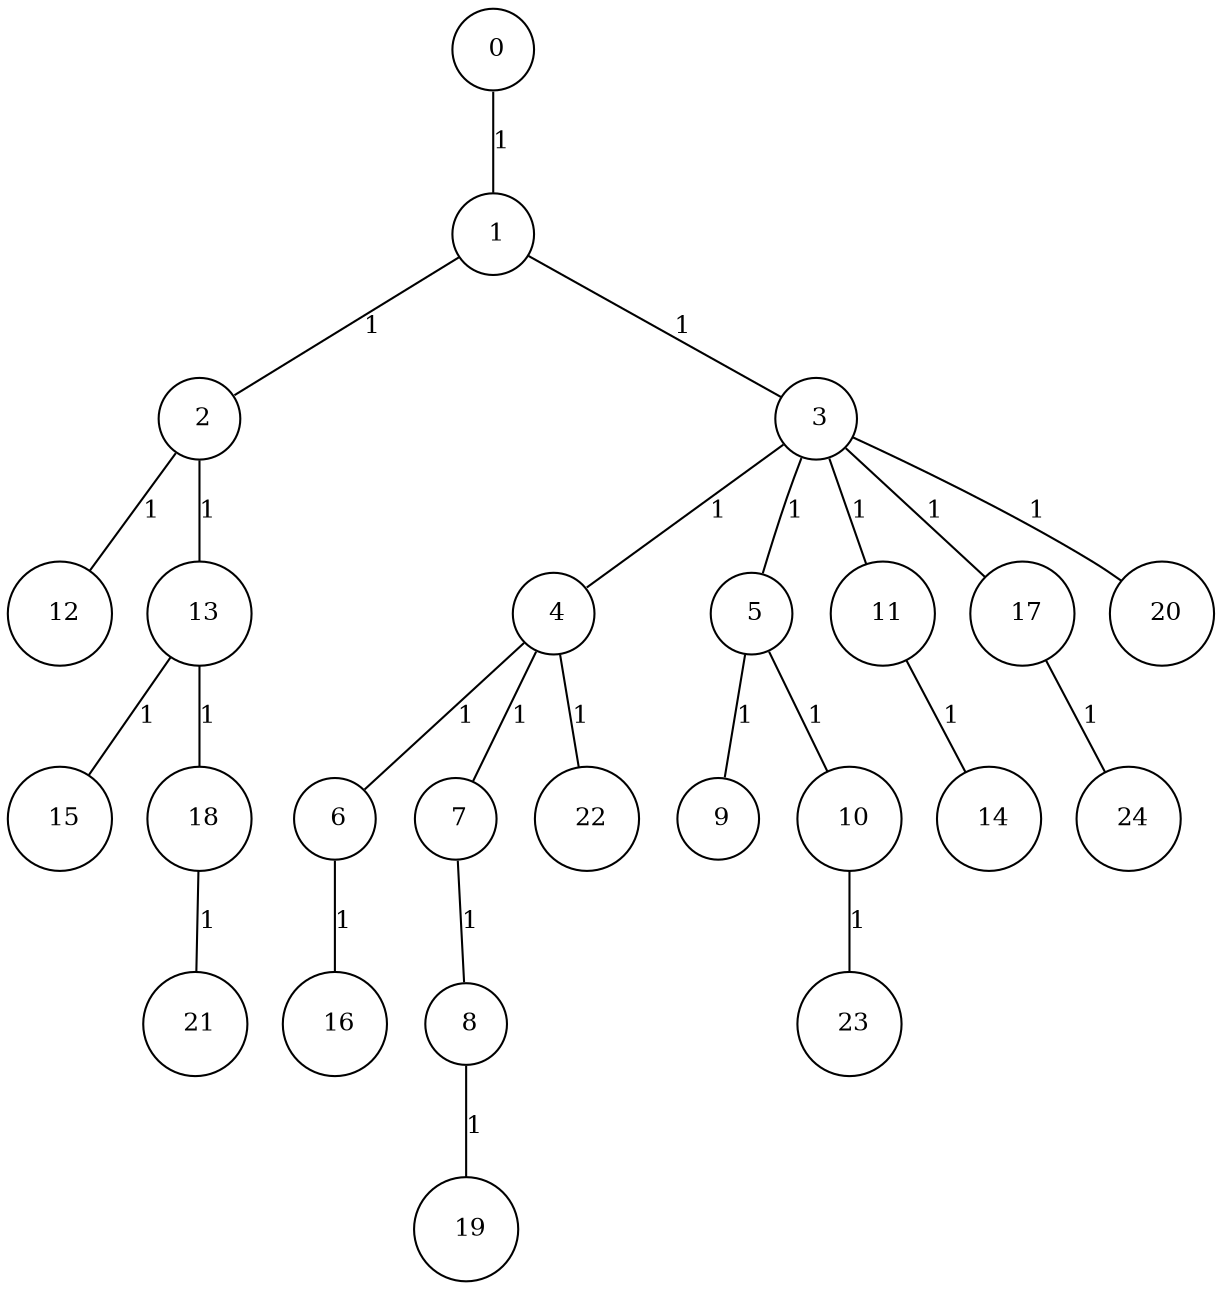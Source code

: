 graph G {
size="8.5,11;"
ratio = "expand;"
fixedsize="true;"
overlap="scale;"
node[shape=circle,width=.12,hight=.12,fontsize=12]
edge[fontsize=12]

0[label=" 0" color=black, pos="0.77296001,1.2250867!"];
1[label=" 1" color=black, pos="2.2670953,0.77420169!"];
2[label=" 2" color=black, pos="2.6228768,1.3869237!"];
3[label=" 3" color=black, pos="1.1594435,1.8844032!"];
4[label=" 4" color=black, pos="0.45118112,1.3261587!"];
5[label=" 5" color=black, pos="0.19740434,0.62031164!"];
6[label=" 6" color=black, pos="1.0560363,2.7744991!"];
7[label=" 7" color=black, pos="1.6276208,1.2864149!"];
8[label=" 8" color=black, pos="1.2190814,2.2438801!"];
9[label=" 9" color=black, pos="0.13088319,1.9103112!"];
10[label=" 10" color=black, pos="2.3663709,2.6044532!"];
11[label=" 11" color=black, pos="0.74525376,1.4996517!"];
12[label=" 12" color=black, pos="0.6023584,2.2848061!"];
13[label=" 13" color=black, pos="0.036731829,1.7645803!"];
14[label=" 14" color=black, pos="2.0106451,0.79382331!"];
15[label=" 15" color=black, pos="1.1235907,1.0388466!"];
16[label=" 16" color=black, pos="0.59173977,0.82884888!"];
17[label=" 17" color=black, pos="1.3008085,0.47638292!"];
18[label=" 18" color=black, pos="0.03639497,1.1929938!"];
19[label=" 19" color=black, pos="1.5696926,1.9780836!"];
20[label=" 20" color=black, pos="0.51845594,1.9718137!"];
21[label=" 21" color=black, pos="1.1680074,0.64795591!"];
22[label=" 22" color=black, pos="1.2754735,2.8169183!"];
23[label=" 23" color=black, pos="1.5220174,2.7417364!"];
24[label=" 24" color=black, pos="2.1384916,0.83638015!"];
0--1[label="1"]
1--2[label="1"]
1--3[label="1"]
2--12[label="1"]
2--13[label="1"]
3--4[label="1"]
3--5[label="1"]
3--11[label="1"]
3--17[label="1"]
3--20[label="1"]
4--6[label="1"]
4--7[label="1"]
4--22[label="1"]
5--9[label="1"]
5--10[label="1"]
6--16[label="1"]
7--8[label="1"]
8--19[label="1"]
10--23[label="1"]
11--14[label="1"]
13--15[label="1"]
13--18[label="1"]
17--24[label="1"]
18--21[label="1"]

}
